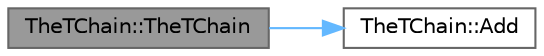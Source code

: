 digraph "TheTChain::TheTChain"
{
 // LATEX_PDF_SIZE
  bgcolor="transparent";
  edge [fontname=Helvetica,fontsize=10,labelfontname=Helvetica,labelfontsize=10];
  node [fontname=Helvetica,fontsize=10,shape=box,height=0.2,width=0.4];
  rankdir="LR";
  Node1 [id="Node000001",label="TheTChain::TheTChain",height=0.2,width=0.4,color="gray40", fillcolor="grey60", style="filled", fontcolor="black",tooltip=" "];
  Node1 -> Node2 [id="edge1_Node000001_Node000002",color="steelblue1",style="solid",tooltip=" "];
  Node2 [id="Node000002",label="TheTChain::Add",height=0.2,width=0.4,color="grey40", fillcolor="white", style="filled",URL="$class_the_t_chain.html#add0a45b5b2328af8a75ebce7bde98f0c",tooltip=" "];
}
